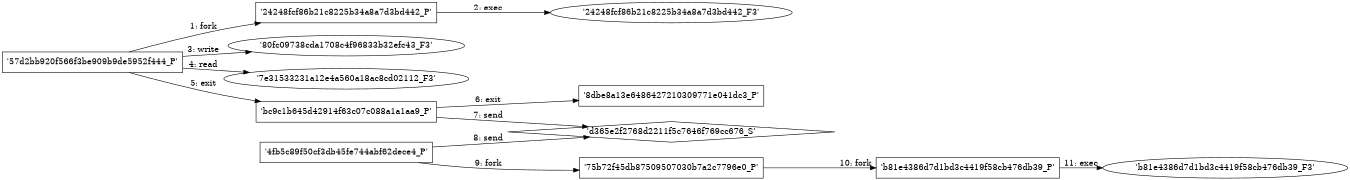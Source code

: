 digraph "D:\Learning\Paper\apt\基于CTI的攻击预警\Dataset\攻击图\ASGfromALLCTI\New Xagent Mac Malware Linked with the APT28.dot" {
rankdir="LR"
size="9"
fixedsize="false"
splines="true"
nodesep=0.3
ranksep=0
fontsize=10
overlap="scalexy"
engine= "neato"
	"'57d2bb920f566f3be909b9de5952f444_P'" [node_type=Process shape=box]
	"'24248fcf86b21c8225b34a8a7d3bd442_P'" [node_type=Process shape=box]
	"'57d2bb920f566f3be909b9de5952f444_P'" -> "'24248fcf86b21c8225b34a8a7d3bd442_P'" [label="1: fork"]
	"'24248fcf86b21c8225b34a8a7d3bd442_P'" [node_type=Process shape=box]
	"'24248fcf86b21c8225b34a8a7d3bd442_F3'" [node_type=File shape=ellipse]
	"'24248fcf86b21c8225b34a8a7d3bd442_P'" -> "'24248fcf86b21c8225b34a8a7d3bd442_F3'" [label="2: exec"]
	"'80fc09738cda1708c4f96833b32efc43_F3'" [node_type=file shape=ellipse]
	"'57d2bb920f566f3be909b9de5952f444_P'" [node_type=Process shape=box]
	"'57d2bb920f566f3be909b9de5952f444_P'" -> "'80fc09738cda1708c4f96833b32efc43_F3'" [label="3: write"]
	"'7e31533231a12e4a560a18ac8cd02112_F3'" [node_type=file shape=ellipse]
	"'57d2bb920f566f3be909b9de5952f444_P'" [node_type=Process shape=box]
	"'57d2bb920f566f3be909b9de5952f444_P'" -> "'7e31533231a12e4a560a18ac8cd02112_F3'" [label="4: read"]
	"'57d2bb920f566f3be909b9de5952f444_P'" [node_type=Process shape=box]
	"'bc9c1b645d42914f63c07c088a1a1aa9_P'" [node_type=Process shape=box]
	"'57d2bb920f566f3be909b9de5952f444_P'" -> "'bc9c1b645d42914f63c07c088a1a1aa9_P'" [label="5: exit"]
	"'bc9c1b645d42914f63c07c088a1a1aa9_P'" [node_type=Process shape=box]
	"'8dbe8a13e6486427210309771e041dc3_P'" [node_type=Process shape=box]
	"'bc9c1b645d42914f63c07c088a1a1aa9_P'" -> "'8dbe8a13e6486427210309771e041dc3_P'" [label="6: exit"]
	"'d365e2f2768d2211f5c7646f769cc676_S'" [node_type=Socket shape=diamond]
	"'bc9c1b645d42914f63c07c088a1a1aa9_P'" [node_type=Process shape=box]
	"'bc9c1b645d42914f63c07c088a1a1aa9_P'" -> "'d365e2f2768d2211f5c7646f769cc676_S'" [label="7: send"]
	"'d365e2f2768d2211f5c7646f769cc676_S'" [node_type=Socket shape=diamond]
	"'4fb5c89f50cf3db45fe744abf62dece4_P'" [node_type=Process shape=box]
	"'4fb5c89f50cf3db45fe744abf62dece4_P'" -> "'d365e2f2768d2211f5c7646f769cc676_S'" [label="8: send"]
	"'4fb5c89f50cf3db45fe744abf62dece4_P'" [node_type=Process shape=box]
	"'75b72f45db87509507030b7a2c7796e0_P'" [node_type=Process shape=box]
	"'4fb5c89f50cf3db45fe744abf62dece4_P'" -> "'75b72f45db87509507030b7a2c7796e0_P'" [label="9: fork"]
	"'75b72f45db87509507030b7a2c7796e0_P'" [node_type=Process shape=box]
	"'b81e4386d7d1bd3c4419f58cb476db39_P'" [node_type=Process shape=box]
	"'75b72f45db87509507030b7a2c7796e0_P'" -> "'b81e4386d7d1bd3c4419f58cb476db39_P'" [label="10: fork"]
	"'b81e4386d7d1bd3c4419f58cb476db39_P'" [node_type=Process shape=box]
	"'b81e4386d7d1bd3c4419f58cb476db39_F3'" [node_type=File shape=ellipse]
	"'b81e4386d7d1bd3c4419f58cb476db39_P'" -> "'b81e4386d7d1bd3c4419f58cb476db39_F3'" [label="11: exec"]
}
